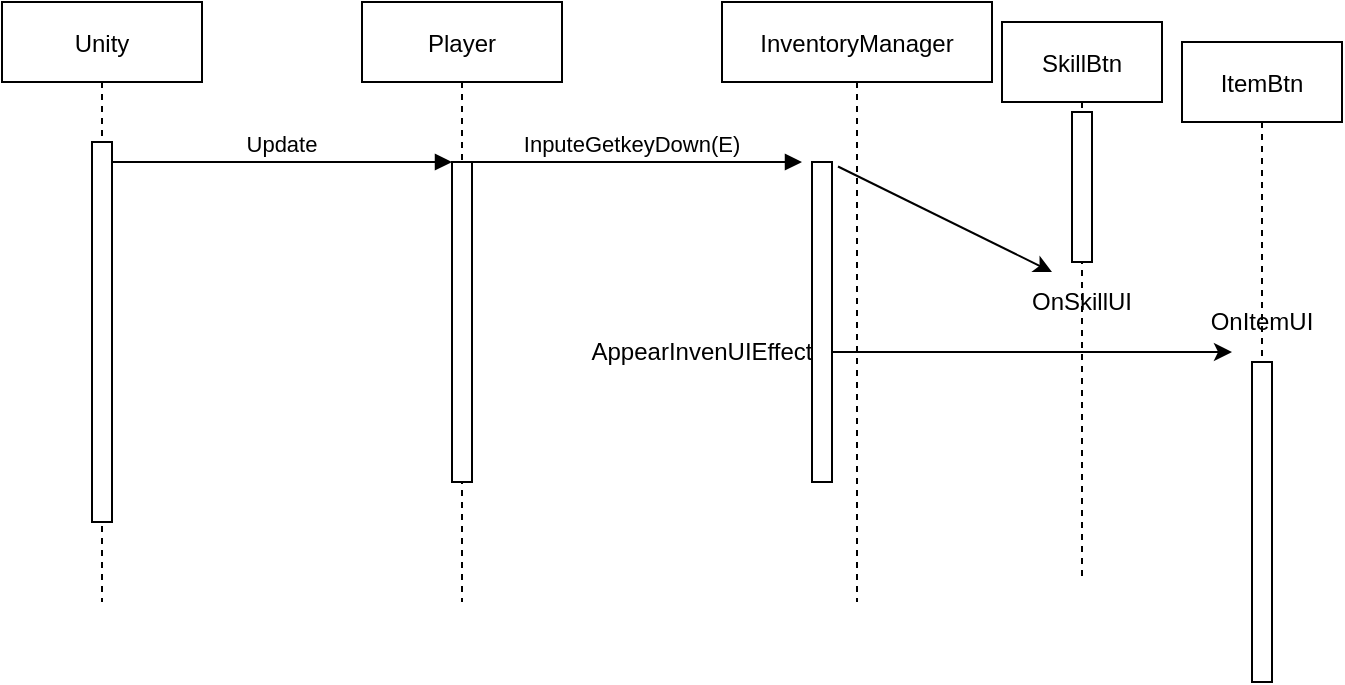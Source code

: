 <mxfile version="20.0.3" type="github">
  <diagram id="kgpKYQtTHZ0yAKxKKP6v" name="Page-1">
    <mxGraphModel dx="1038" dy="547" grid="1" gridSize="10" guides="1" tooltips="1" connect="1" arrows="1" fold="1" page="1" pageScale="1" pageWidth="850" pageHeight="1100" math="0" shadow="0">
      <root>
        <mxCell id="0" />
        <mxCell id="1" parent="0" />
        <mxCell id="3nuBFxr9cyL0pnOWT2aG-1" value="Unity" style="shape=umlLifeline;perimeter=lifelinePerimeter;container=1;collapsible=0;recursiveResize=0;rounded=0;shadow=0;strokeWidth=1;" parent="1" vertex="1">
          <mxGeometry x="120" y="80" width="100" height="300" as="geometry" />
        </mxCell>
        <mxCell id="3nuBFxr9cyL0pnOWT2aG-2" value="" style="points=[];perimeter=orthogonalPerimeter;rounded=0;shadow=0;strokeWidth=1;" parent="3nuBFxr9cyL0pnOWT2aG-1" vertex="1">
          <mxGeometry x="45" y="70" width="10" height="190" as="geometry" />
        </mxCell>
        <mxCell id="3nuBFxr9cyL0pnOWT2aG-5" value="Player" style="shape=umlLifeline;perimeter=lifelinePerimeter;container=1;collapsible=0;recursiveResize=0;rounded=0;shadow=0;strokeWidth=1;" parent="1" vertex="1">
          <mxGeometry x="300" y="80" width="100" height="300" as="geometry" />
        </mxCell>
        <mxCell id="3nuBFxr9cyL0pnOWT2aG-6" value="" style="points=[];perimeter=orthogonalPerimeter;rounded=0;shadow=0;strokeWidth=1;" parent="3nuBFxr9cyL0pnOWT2aG-5" vertex="1">
          <mxGeometry x="45" y="80" width="10" height="160" as="geometry" />
        </mxCell>
        <mxCell id="3nuBFxr9cyL0pnOWT2aG-8" value="Update" style="verticalAlign=bottom;endArrow=block;entryX=0;entryY=0;shadow=0;strokeWidth=1;" parent="1" source="3nuBFxr9cyL0pnOWT2aG-2" target="3nuBFxr9cyL0pnOWT2aG-6" edge="1">
          <mxGeometry relative="1" as="geometry">
            <mxPoint x="275" y="160" as="sourcePoint" />
          </mxGeometry>
        </mxCell>
        <mxCell id="pF3pOP9hI4UUk-VmZdJe-2" value="InputeGetkeyDown(E)" style="verticalAlign=bottom;endArrow=block;entryX=0;entryY=0;shadow=0;strokeWidth=1;" edge="1" parent="1">
          <mxGeometry relative="1" as="geometry">
            <mxPoint x="350" y="160.0" as="sourcePoint" />
            <mxPoint x="520" y="160.0" as="targetPoint" />
          </mxGeometry>
        </mxCell>
        <mxCell id="pF3pOP9hI4UUk-VmZdJe-3" value="InventoryManager" style="shape=umlLifeline;perimeter=lifelinePerimeter;container=1;collapsible=0;recursiveResize=0;rounded=0;shadow=0;strokeWidth=1;" vertex="1" parent="1">
          <mxGeometry x="480" y="80" width="135" height="300" as="geometry" />
        </mxCell>
        <mxCell id="pF3pOP9hI4UUk-VmZdJe-4" value="" style="points=[];perimeter=orthogonalPerimeter;rounded=0;shadow=0;strokeWidth=1;" vertex="1" parent="pF3pOP9hI4UUk-VmZdJe-3">
          <mxGeometry x="45" y="80" width="10" height="160" as="geometry" />
        </mxCell>
        <mxCell id="pF3pOP9hI4UUk-VmZdJe-9" value="AppearInvenUIEffect" style="text;html=1;strokeColor=none;fillColor=none;align=center;verticalAlign=middle;whiteSpace=wrap;rounded=0;" vertex="1" parent="1">
          <mxGeometry x="440" y="240" width="60" height="30" as="geometry" />
        </mxCell>
        <mxCell id="pF3pOP9hI4UUk-VmZdJe-11" value="SkillBtn" style="rounded=0;whiteSpace=wrap;html=1;" vertex="1" parent="1">
          <mxGeometry x="620" y="90" width="80" height="30" as="geometry" />
        </mxCell>
        <mxCell id="pF3pOP9hI4UUk-VmZdJe-17" value="SkillBtn" style="shape=umlLifeline;perimeter=lifelinePerimeter;container=1;collapsible=0;recursiveResize=0;rounded=0;shadow=0;strokeWidth=1;" vertex="1" parent="1">
          <mxGeometry x="620" y="90" width="80" height="280" as="geometry" />
        </mxCell>
        <mxCell id="pF3pOP9hI4UUk-VmZdJe-18" value="" style="points=[];perimeter=orthogonalPerimeter;rounded=0;shadow=0;strokeWidth=1;" vertex="1" parent="pF3pOP9hI4UUk-VmZdJe-17">
          <mxGeometry x="35" y="45" width="10" height="75" as="geometry" />
        </mxCell>
        <mxCell id="pF3pOP9hI4UUk-VmZdJe-13" value="OnSkillUI" style="text;html=1;strokeColor=none;fillColor=none;align=center;verticalAlign=middle;whiteSpace=wrap;rounded=0;" vertex="1" parent="pF3pOP9hI4UUk-VmZdJe-17">
          <mxGeometry x="10" y="125" width="60" height="30" as="geometry" />
        </mxCell>
        <mxCell id="pF3pOP9hI4UUk-VmZdJe-19" value="ItemBtn" style="shape=umlLifeline;perimeter=lifelinePerimeter;container=1;collapsible=0;recursiveResize=0;rounded=0;shadow=0;strokeWidth=1;" vertex="1" parent="1">
          <mxGeometry x="710" y="100" width="80" height="280" as="geometry" />
        </mxCell>
        <mxCell id="pF3pOP9hI4UUk-VmZdJe-20" value="" style="points=[];perimeter=orthogonalPerimeter;rounded=0;shadow=0;strokeWidth=1;" vertex="1" parent="pF3pOP9hI4UUk-VmZdJe-19">
          <mxGeometry x="35" y="160" width="10" height="160" as="geometry" />
        </mxCell>
        <mxCell id="pF3pOP9hI4UUk-VmZdJe-15" value="OnItemUI" style="text;html=1;strokeColor=none;fillColor=none;align=center;verticalAlign=middle;whiteSpace=wrap;rounded=0;" vertex="1" parent="pF3pOP9hI4UUk-VmZdJe-19">
          <mxGeometry x="10" y="125" width="60" height="30" as="geometry" />
        </mxCell>
        <mxCell id="pF3pOP9hI4UUk-VmZdJe-23" value="" style="endArrow=classic;html=1;rounded=0;entryX=0.25;entryY=0;entryDx=0;entryDy=0;exitX=1.3;exitY=0.014;exitDx=0;exitDy=0;exitPerimeter=0;" edge="1" parent="1" source="pF3pOP9hI4UUk-VmZdJe-4" target="pF3pOP9hI4UUk-VmZdJe-13">
          <mxGeometry width="50" height="50" relative="1" as="geometry">
            <mxPoint x="400" y="310" as="sourcePoint" />
            <mxPoint x="450" y="260" as="targetPoint" />
          </mxGeometry>
        </mxCell>
        <mxCell id="pF3pOP9hI4UUk-VmZdJe-28" value="" style="endArrow=classic;html=1;rounded=0;entryX=0.25;entryY=1;entryDx=0;entryDy=0;" edge="1" parent="1" source="pF3pOP9hI4UUk-VmZdJe-4" target="pF3pOP9hI4UUk-VmZdJe-15">
          <mxGeometry width="50" height="50" relative="1" as="geometry">
            <mxPoint x="540" y="160" as="sourcePoint" />
            <mxPoint x="450" y="260" as="targetPoint" />
          </mxGeometry>
        </mxCell>
      </root>
    </mxGraphModel>
  </diagram>
</mxfile>
